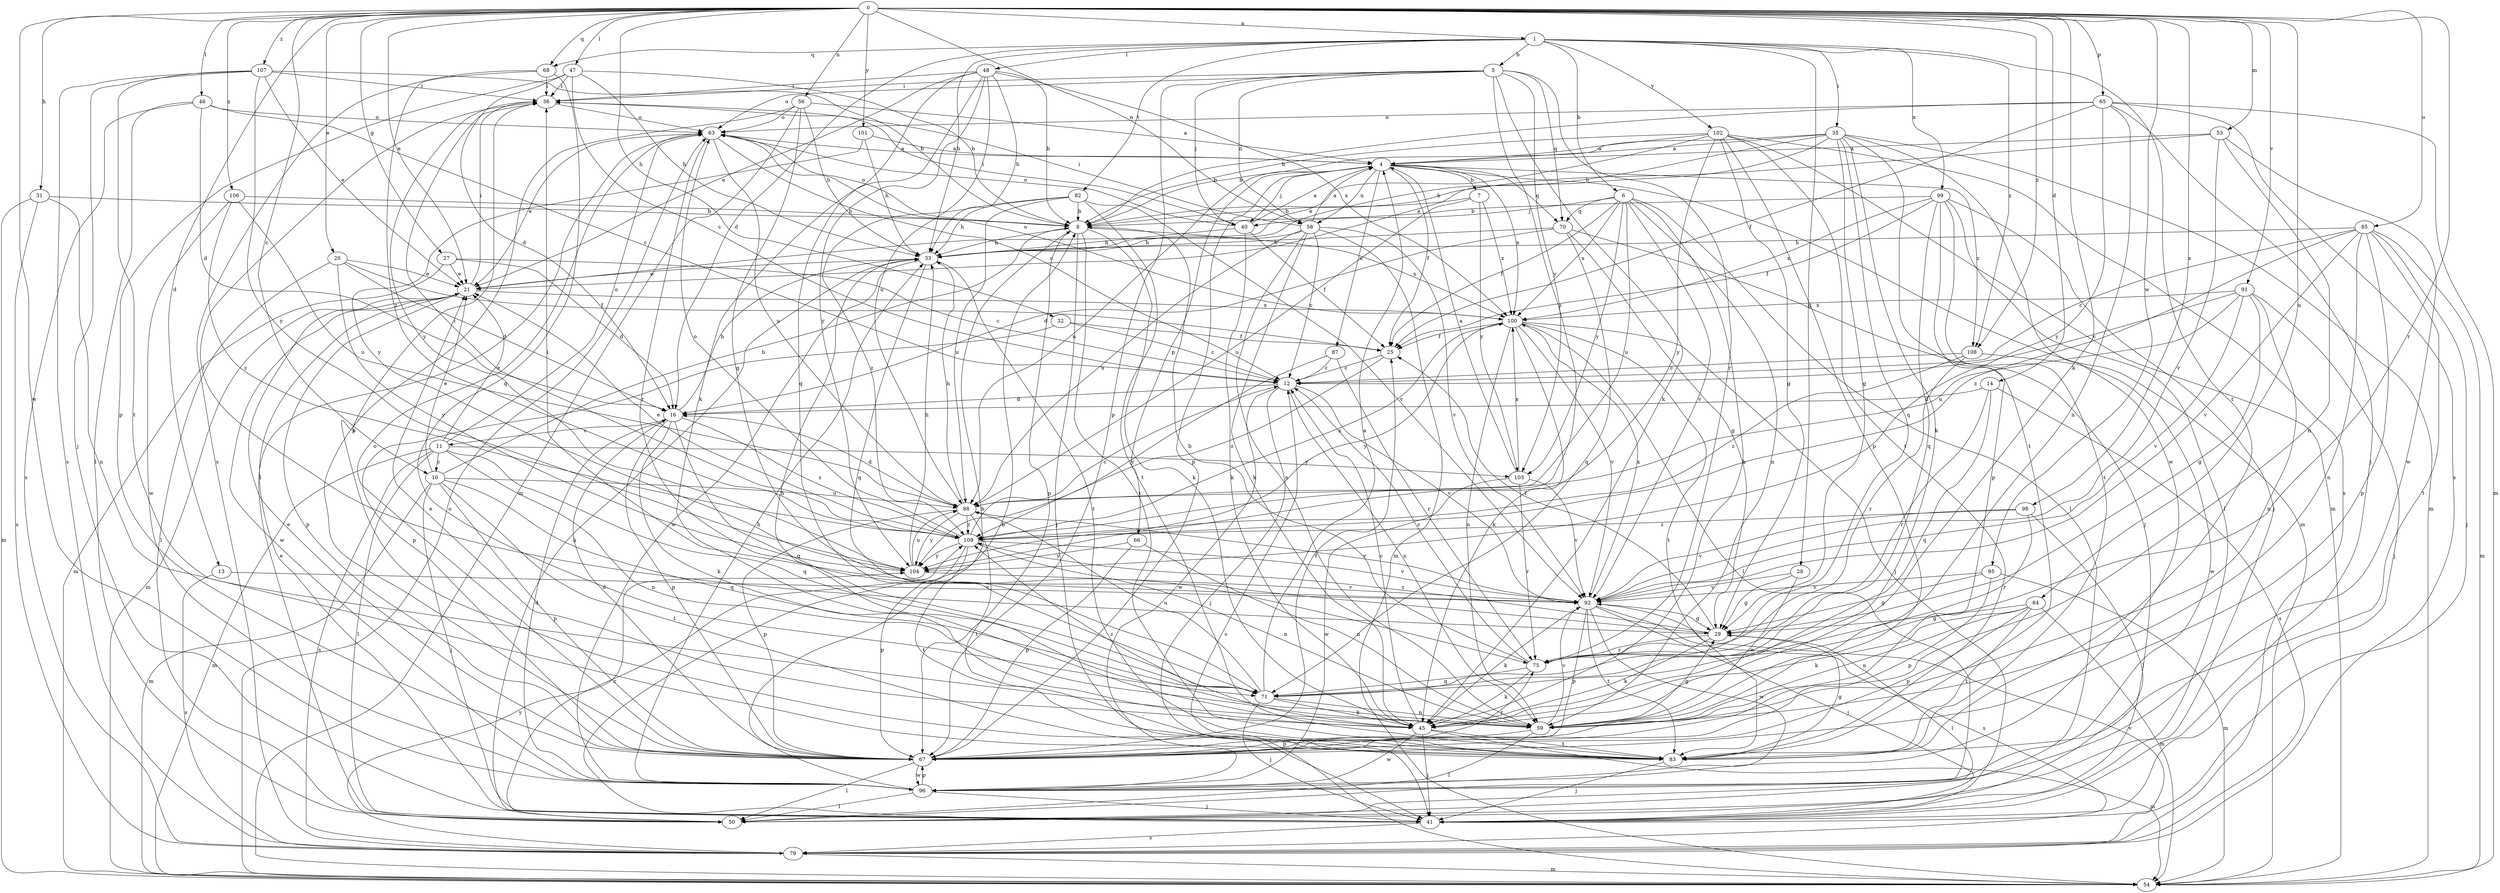 strict digraph  {
0;
1;
4;
5;
6;
7;
8;
10;
11;
12;
13;
14;
16;
20;
21;
25;
27;
28;
29;
31;
32;
33;
35;
36;
40;
41;
45;
46;
47;
48;
50;
53;
54;
56;
58;
59;
63;
65;
66;
67;
68;
70;
71;
75;
79;
82;
83;
84;
85;
87;
88;
91;
92;
95;
96;
98;
99;
100;
101;
102;
103;
104;
106;
107;
108;
109;
0 -> 1  [label=a];
0 -> 10  [label=c];
0 -> 13  [label=d];
0 -> 14  [label=d];
0 -> 20  [label=e];
0 -> 21  [label=e];
0 -> 27  [label=g];
0 -> 31  [label=h];
0 -> 32  [label=h];
0 -> 45  [label=k];
0 -> 46  [label=l];
0 -> 47  [label=l];
0 -> 53  [label=m];
0 -> 56  [label=n];
0 -> 58  [label=n];
0 -> 65  [label=p];
0 -> 68  [label=q];
0 -> 75  [label=r];
0 -> 84  [label=u];
0 -> 85  [label=u];
0 -> 91  [label=v];
0 -> 95  [label=w];
0 -> 96  [label=w];
0 -> 98  [label=x];
0 -> 101  [label=y];
0 -> 106  [label=z];
0 -> 107  [label=z];
0 -> 108  [label=z];
1 -> 5  [label=b];
1 -> 6  [label=b];
1 -> 16  [label=d];
1 -> 28  [label=g];
1 -> 33  [label=h];
1 -> 35  [label=i];
1 -> 48  [label=l];
1 -> 68  [label=q];
1 -> 82  [label=t];
1 -> 83  [label=t];
1 -> 99  [label=x];
1 -> 102  [label=y];
1 -> 108  [label=z];
4 -> 7  [label=b];
4 -> 25  [label=f];
4 -> 40  [label=j];
4 -> 54  [label=m];
4 -> 58  [label=n];
4 -> 66  [label=p];
4 -> 67  [label=p];
4 -> 70  [label=q];
4 -> 87  [label=u];
4 -> 88  [label=u];
4 -> 100  [label=x];
4 -> 108  [label=z];
5 -> 36  [label=i];
5 -> 40  [label=j];
5 -> 45  [label=k];
5 -> 58  [label=n];
5 -> 63  [label=o];
5 -> 67  [label=p];
5 -> 70  [label=q];
5 -> 75  [label=r];
5 -> 103  [label=y];
5 -> 109  [label=z];
6 -> 25  [label=f];
6 -> 40  [label=j];
6 -> 45  [label=k];
6 -> 50  [label=l];
6 -> 59  [label=n];
6 -> 70  [label=q];
6 -> 88  [label=u];
6 -> 92  [label=v];
6 -> 100  [label=x];
6 -> 103  [label=y];
7 -> 8  [label=b];
7 -> 88  [label=u];
7 -> 100  [label=x];
7 -> 103  [label=y];
8 -> 33  [label=h];
8 -> 41  [label=j];
8 -> 45  [label=k];
8 -> 63  [label=o];
8 -> 67  [label=p];
8 -> 83  [label=t];
8 -> 100  [label=x];
10 -> 8  [label=b];
10 -> 21  [label=e];
10 -> 41  [label=j];
10 -> 54  [label=m];
10 -> 67  [label=p];
10 -> 71  [label=q];
10 -> 83  [label=t];
10 -> 88  [label=u];
11 -> 10  [label=c];
11 -> 21  [label=e];
11 -> 50  [label=l];
11 -> 54  [label=m];
11 -> 59  [label=n];
11 -> 63  [label=o];
11 -> 71  [label=q];
11 -> 79  [label=s];
11 -> 103  [label=y];
12 -> 16  [label=d];
12 -> 41  [label=j];
12 -> 59  [label=n];
12 -> 92  [label=v];
12 -> 96  [label=w];
13 -> 79  [label=s];
13 -> 92  [label=v];
14 -> 16  [label=d];
14 -> 71  [label=q];
14 -> 75  [label=r];
14 -> 79  [label=s];
16 -> 11  [label=c];
16 -> 33  [label=h];
16 -> 45  [label=k];
16 -> 67  [label=p];
16 -> 71  [label=q];
16 -> 109  [label=z];
20 -> 16  [label=d];
20 -> 21  [label=e];
20 -> 25  [label=f];
20 -> 50  [label=l];
20 -> 104  [label=y];
21 -> 36  [label=i];
21 -> 54  [label=m];
21 -> 67  [label=p];
21 -> 96  [label=w];
21 -> 100  [label=x];
25 -> 12  [label=c];
25 -> 109  [label=z];
27 -> 12  [label=c];
27 -> 16  [label=d];
27 -> 21  [label=e];
27 -> 54  [label=m];
28 -> 29  [label=g];
28 -> 59  [label=n];
28 -> 92  [label=v];
29 -> 25  [label=f];
29 -> 36  [label=i];
29 -> 45  [label=k];
29 -> 50  [label=l];
29 -> 75  [label=r];
29 -> 109  [label=z];
31 -> 8  [label=b];
31 -> 54  [label=m];
31 -> 59  [label=n];
31 -> 79  [label=s];
32 -> 12  [label=c];
32 -> 25  [label=f];
32 -> 67  [label=p];
33 -> 21  [label=e];
33 -> 71  [label=q];
33 -> 83  [label=t];
33 -> 96  [label=w];
35 -> 4  [label=a];
35 -> 8  [label=b];
35 -> 21  [label=e];
35 -> 29  [label=g];
35 -> 33  [label=h];
35 -> 45  [label=k];
35 -> 54  [label=m];
35 -> 71  [label=q];
35 -> 83  [label=t];
35 -> 96  [label=w];
36 -> 63  [label=o];
36 -> 104  [label=y];
40 -> 4  [label=a];
40 -> 25  [label=f];
40 -> 33  [label=h];
40 -> 36  [label=i];
40 -> 45  [label=k];
40 -> 63  [label=o];
41 -> 8  [label=b];
41 -> 21  [label=e];
41 -> 79  [label=s];
45 -> 12  [label=c];
45 -> 21  [label=e];
45 -> 41  [label=j];
45 -> 54  [label=m];
45 -> 83  [label=t];
45 -> 96  [label=w];
45 -> 109  [label=z];
46 -> 12  [label=c];
46 -> 16  [label=d];
46 -> 50  [label=l];
46 -> 63  [label=o];
46 -> 79  [label=s];
47 -> 8  [label=b];
47 -> 12  [label=c];
47 -> 16  [label=d];
47 -> 33  [label=h];
47 -> 36  [label=i];
47 -> 67  [label=p];
48 -> 8  [label=b];
48 -> 21  [label=e];
48 -> 33  [label=h];
48 -> 36  [label=i];
48 -> 45  [label=k];
48 -> 71  [label=q];
48 -> 88  [label=u];
48 -> 100  [label=x];
48 -> 104  [label=y];
50 -> 33  [label=h];
50 -> 109  [label=z];
53 -> 4  [label=a];
53 -> 8  [label=b];
53 -> 59  [label=n];
53 -> 92  [label=v];
53 -> 96  [label=w];
54 -> 12  [label=c];
54 -> 63  [label=o];
56 -> 4  [label=a];
56 -> 29  [label=g];
56 -> 33  [label=h];
56 -> 54  [label=m];
56 -> 63  [label=o];
56 -> 67  [label=p];
58 -> 4  [label=a];
58 -> 12  [label=c];
58 -> 33  [label=h];
58 -> 36  [label=i];
58 -> 45  [label=k];
58 -> 54  [label=m];
58 -> 59  [label=n];
58 -> 88  [label=u];
58 -> 92  [label=v];
59 -> 29  [label=g];
59 -> 33  [label=h];
59 -> 50  [label=l];
59 -> 67  [label=p];
59 -> 92  [label=v];
63 -> 4  [label=a];
63 -> 12  [label=c];
63 -> 21  [label=e];
63 -> 50  [label=l];
63 -> 75  [label=r];
63 -> 88  [label=u];
65 -> 8  [label=b];
65 -> 25  [label=f];
65 -> 41  [label=j];
65 -> 54  [label=m];
65 -> 59  [label=n];
65 -> 63  [label=o];
65 -> 79  [label=s];
65 -> 104  [label=y];
66 -> 59  [label=n];
66 -> 67  [label=p];
66 -> 104  [label=y];
67 -> 16  [label=d];
67 -> 21  [label=e];
67 -> 25  [label=f];
67 -> 50  [label=l];
67 -> 63  [label=o];
67 -> 75  [label=r];
67 -> 96  [label=w];
68 -> 36  [label=i];
68 -> 71  [label=q];
68 -> 79  [label=s];
68 -> 109  [label=z];
70 -> 16  [label=d];
70 -> 29  [label=g];
70 -> 33  [label=h];
70 -> 41  [label=j];
70 -> 71  [label=q];
71 -> 4  [label=a];
71 -> 41  [label=j];
71 -> 45  [label=k];
71 -> 59  [label=n];
71 -> 88  [label=u];
75 -> 8  [label=b];
75 -> 12  [label=c];
75 -> 45  [label=k];
75 -> 71  [label=q];
79 -> 54  [label=m];
79 -> 92  [label=v];
79 -> 104  [label=y];
82 -> 8  [label=b];
82 -> 33  [label=h];
82 -> 83  [label=t];
82 -> 88  [label=u];
82 -> 92  [label=v];
82 -> 109  [label=z];
83 -> 29  [label=g];
83 -> 36  [label=i];
83 -> 41  [label=j];
84 -> 29  [label=g];
84 -> 45  [label=k];
84 -> 54  [label=m];
84 -> 59  [label=n];
84 -> 67  [label=p];
84 -> 83  [label=t];
85 -> 12  [label=c];
85 -> 33  [label=h];
85 -> 41  [label=j];
85 -> 54  [label=m];
85 -> 59  [label=n];
85 -> 67  [label=p];
85 -> 83  [label=t];
85 -> 92  [label=v];
85 -> 109  [label=z];
87 -> 12  [label=c];
87 -> 75  [label=r];
87 -> 104  [label=y];
88 -> 16  [label=d];
88 -> 33  [label=h];
88 -> 67  [label=p];
88 -> 83  [label=t];
88 -> 92  [label=v];
88 -> 104  [label=y];
88 -> 109  [label=z];
91 -> 12  [label=c];
91 -> 29  [label=g];
91 -> 41  [label=j];
91 -> 59  [label=n];
91 -> 88  [label=u];
91 -> 92  [label=v];
91 -> 100  [label=x];
92 -> 29  [label=g];
92 -> 36  [label=i];
92 -> 41  [label=j];
92 -> 45  [label=k];
92 -> 67  [label=p];
92 -> 79  [label=s];
92 -> 83  [label=t];
92 -> 96  [label=w];
92 -> 100  [label=x];
95 -> 29  [label=g];
95 -> 54  [label=m];
95 -> 67  [label=p];
95 -> 92  [label=v];
96 -> 8  [label=b];
96 -> 16  [label=d];
96 -> 33  [label=h];
96 -> 41  [label=j];
96 -> 50  [label=l];
96 -> 67  [label=p];
98 -> 50  [label=l];
98 -> 75  [label=r];
98 -> 92  [label=v];
98 -> 109  [label=z];
99 -> 8  [label=b];
99 -> 25  [label=f];
99 -> 41  [label=j];
99 -> 50  [label=l];
99 -> 67  [label=p];
99 -> 71  [label=q];
99 -> 83  [label=t];
99 -> 100  [label=x];
100 -> 25  [label=f];
100 -> 41  [label=j];
100 -> 45  [label=k];
100 -> 50  [label=l];
100 -> 59  [label=n];
100 -> 63  [label=o];
100 -> 83  [label=t];
100 -> 92  [label=v];
100 -> 104  [label=y];
101 -> 4  [label=a];
101 -> 33  [label=h];
101 -> 104  [label=y];
102 -> 4  [label=a];
102 -> 8  [label=b];
102 -> 21  [label=e];
102 -> 29  [label=g];
102 -> 54  [label=m];
102 -> 67  [label=p];
102 -> 79  [label=s];
102 -> 83  [label=t];
102 -> 104  [label=y];
103 -> 4  [label=a];
103 -> 75  [label=r];
103 -> 92  [label=v];
103 -> 96  [label=w];
103 -> 100  [label=x];
104 -> 33  [label=h];
104 -> 88  [label=u];
104 -> 92  [label=v];
106 -> 8  [label=b];
106 -> 88  [label=u];
106 -> 96  [label=w];
106 -> 109  [label=z];
107 -> 8  [label=b];
107 -> 21  [label=e];
107 -> 36  [label=i];
107 -> 41  [label=j];
107 -> 79  [label=s];
107 -> 83  [label=t];
107 -> 104  [label=y];
108 -> 12  [label=c];
108 -> 75  [label=r];
108 -> 96  [label=w];
108 -> 109  [label=z];
109 -> 12  [label=c];
109 -> 21  [label=e];
109 -> 36  [label=i];
109 -> 59  [label=n];
109 -> 63  [label=o];
109 -> 67  [label=p];
109 -> 83  [label=t];
109 -> 92  [label=v];
109 -> 100  [label=x];
109 -> 104  [label=y];
}
